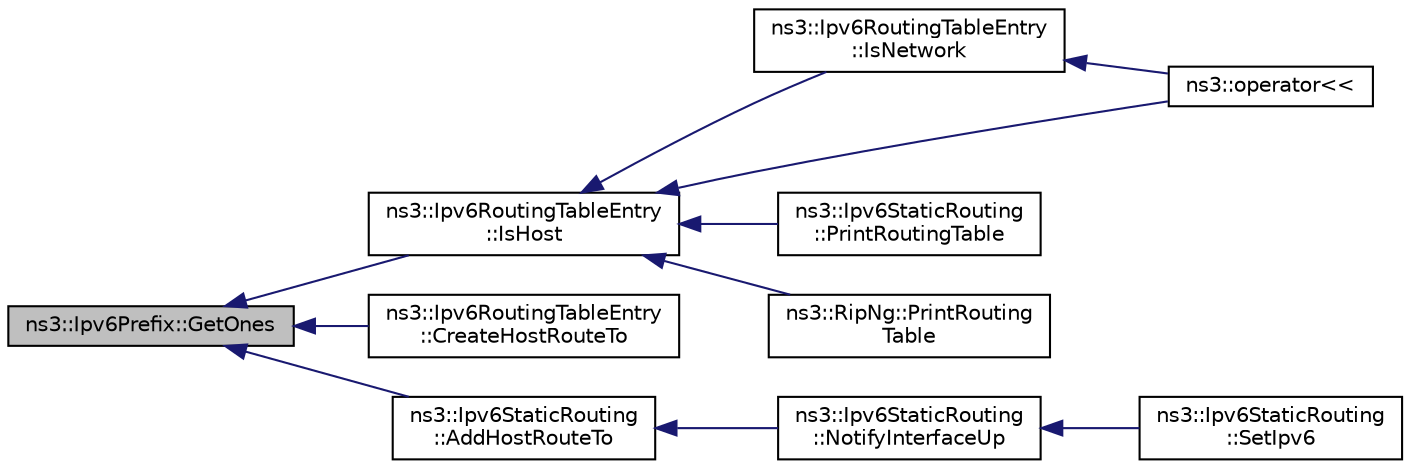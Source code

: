 digraph "ns3::Ipv6Prefix::GetOnes"
{
  edge [fontname="Helvetica",fontsize="10",labelfontname="Helvetica",labelfontsize="10"];
  node [fontname="Helvetica",fontsize="10",shape=record];
  rankdir="LR";
  Node1 [label="ns3::Ipv6Prefix::GetOnes",height=0.2,width=0.4,color="black", fillcolor="grey75", style="filled", fontcolor="black"];
  Node1 -> Node2 [dir="back",color="midnightblue",fontsize="10",style="solid"];
  Node2 [label="ns3::Ipv6RoutingTableEntry\l::IsHost",height=0.2,width=0.4,color="black", fillcolor="white", style="filled",URL="$d8/d6d/classns3_1_1Ipv6RoutingTableEntry.html#ae97551798a8f4e58b7afe06121765666",tooltip="Is the route entry correspond to a host ? "];
  Node2 -> Node3 [dir="back",color="midnightblue",fontsize="10",style="solid"];
  Node3 [label="ns3::Ipv6RoutingTableEntry\l::IsNetwork",height=0.2,width=0.4,color="black", fillcolor="white", style="filled",URL="$d8/d6d/classns3_1_1Ipv6RoutingTableEntry.html#a180aec65e5415d2d9efa35b5cc9ec8e3",tooltip="Is the route entry correspond to a network ? "];
  Node3 -> Node4 [dir="back",color="midnightblue",fontsize="10",style="solid"];
  Node4 [label="ns3::operator\<\<",height=0.2,width=0.4,color="black", fillcolor="white", style="filled",URL="$d7/d2e/namespacens3.html#a05b3b1fa4697bd3d0e38436243095888",tooltip="Stream insertion operator. "];
  Node2 -> Node4 [dir="back",color="midnightblue",fontsize="10",style="solid"];
  Node2 -> Node5 [dir="back",color="midnightblue",fontsize="10",style="solid"];
  Node5 [label="ns3::Ipv6StaticRouting\l::PrintRoutingTable",height=0.2,width=0.4,color="black", fillcolor="white", style="filled",URL="$dc/df9/classns3_1_1Ipv6StaticRouting.html#a39ea5334065001c093c8165d6a282550",tooltip="Print the Routing Table entries. "];
  Node2 -> Node6 [dir="back",color="midnightblue",fontsize="10",style="solid"];
  Node6 [label="ns3::RipNg::PrintRouting\lTable",height=0.2,width=0.4,color="black", fillcolor="white", style="filled",URL="$da/d75/classns3_1_1RipNg.html#aec30027ca8085a46d680b98291e27480",tooltip="Print the Routing Table entries. "];
  Node1 -> Node7 [dir="back",color="midnightblue",fontsize="10",style="solid"];
  Node7 [label="ns3::Ipv6RoutingTableEntry\l::CreateHostRouteTo",height=0.2,width=0.4,color="black", fillcolor="white", style="filled",URL="$d8/d6d/classns3_1_1Ipv6RoutingTableEntry.html#a6f518da617dfbbd9c363acf272450774",tooltip="Create a route to a host. "];
  Node1 -> Node8 [dir="back",color="midnightblue",fontsize="10",style="solid"];
  Node8 [label="ns3::Ipv6StaticRouting\l::AddHostRouteTo",height=0.2,width=0.4,color="black", fillcolor="white", style="filled",URL="$dc/df9/classns3_1_1Ipv6StaticRouting.html#a9c09d10eb7d7d67c29bdc05bb620c241",tooltip="Add route to host. "];
  Node8 -> Node9 [dir="back",color="midnightblue",fontsize="10",style="solid"];
  Node9 [label="ns3::Ipv6StaticRouting\l::NotifyInterfaceUp",height=0.2,width=0.4,color="black", fillcolor="white", style="filled",URL="$dc/df9/classns3_1_1Ipv6StaticRouting.html#a9750930029ffe2eaafda77ba77918472",tooltip="Notify when specified interface goes UP. "];
  Node9 -> Node10 [dir="back",color="midnightblue",fontsize="10",style="solid"];
  Node10 [label="ns3::Ipv6StaticRouting\l::SetIpv6",height=0.2,width=0.4,color="black", fillcolor="white", style="filled",URL="$dc/df9/classns3_1_1Ipv6StaticRouting.html#a05569b3f3a6042a7e12a50fe88ee11e7",tooltip="Typically, invoked directly or indirectly from ns3::Ipv6::SetRoutingProtocol. "];
}
